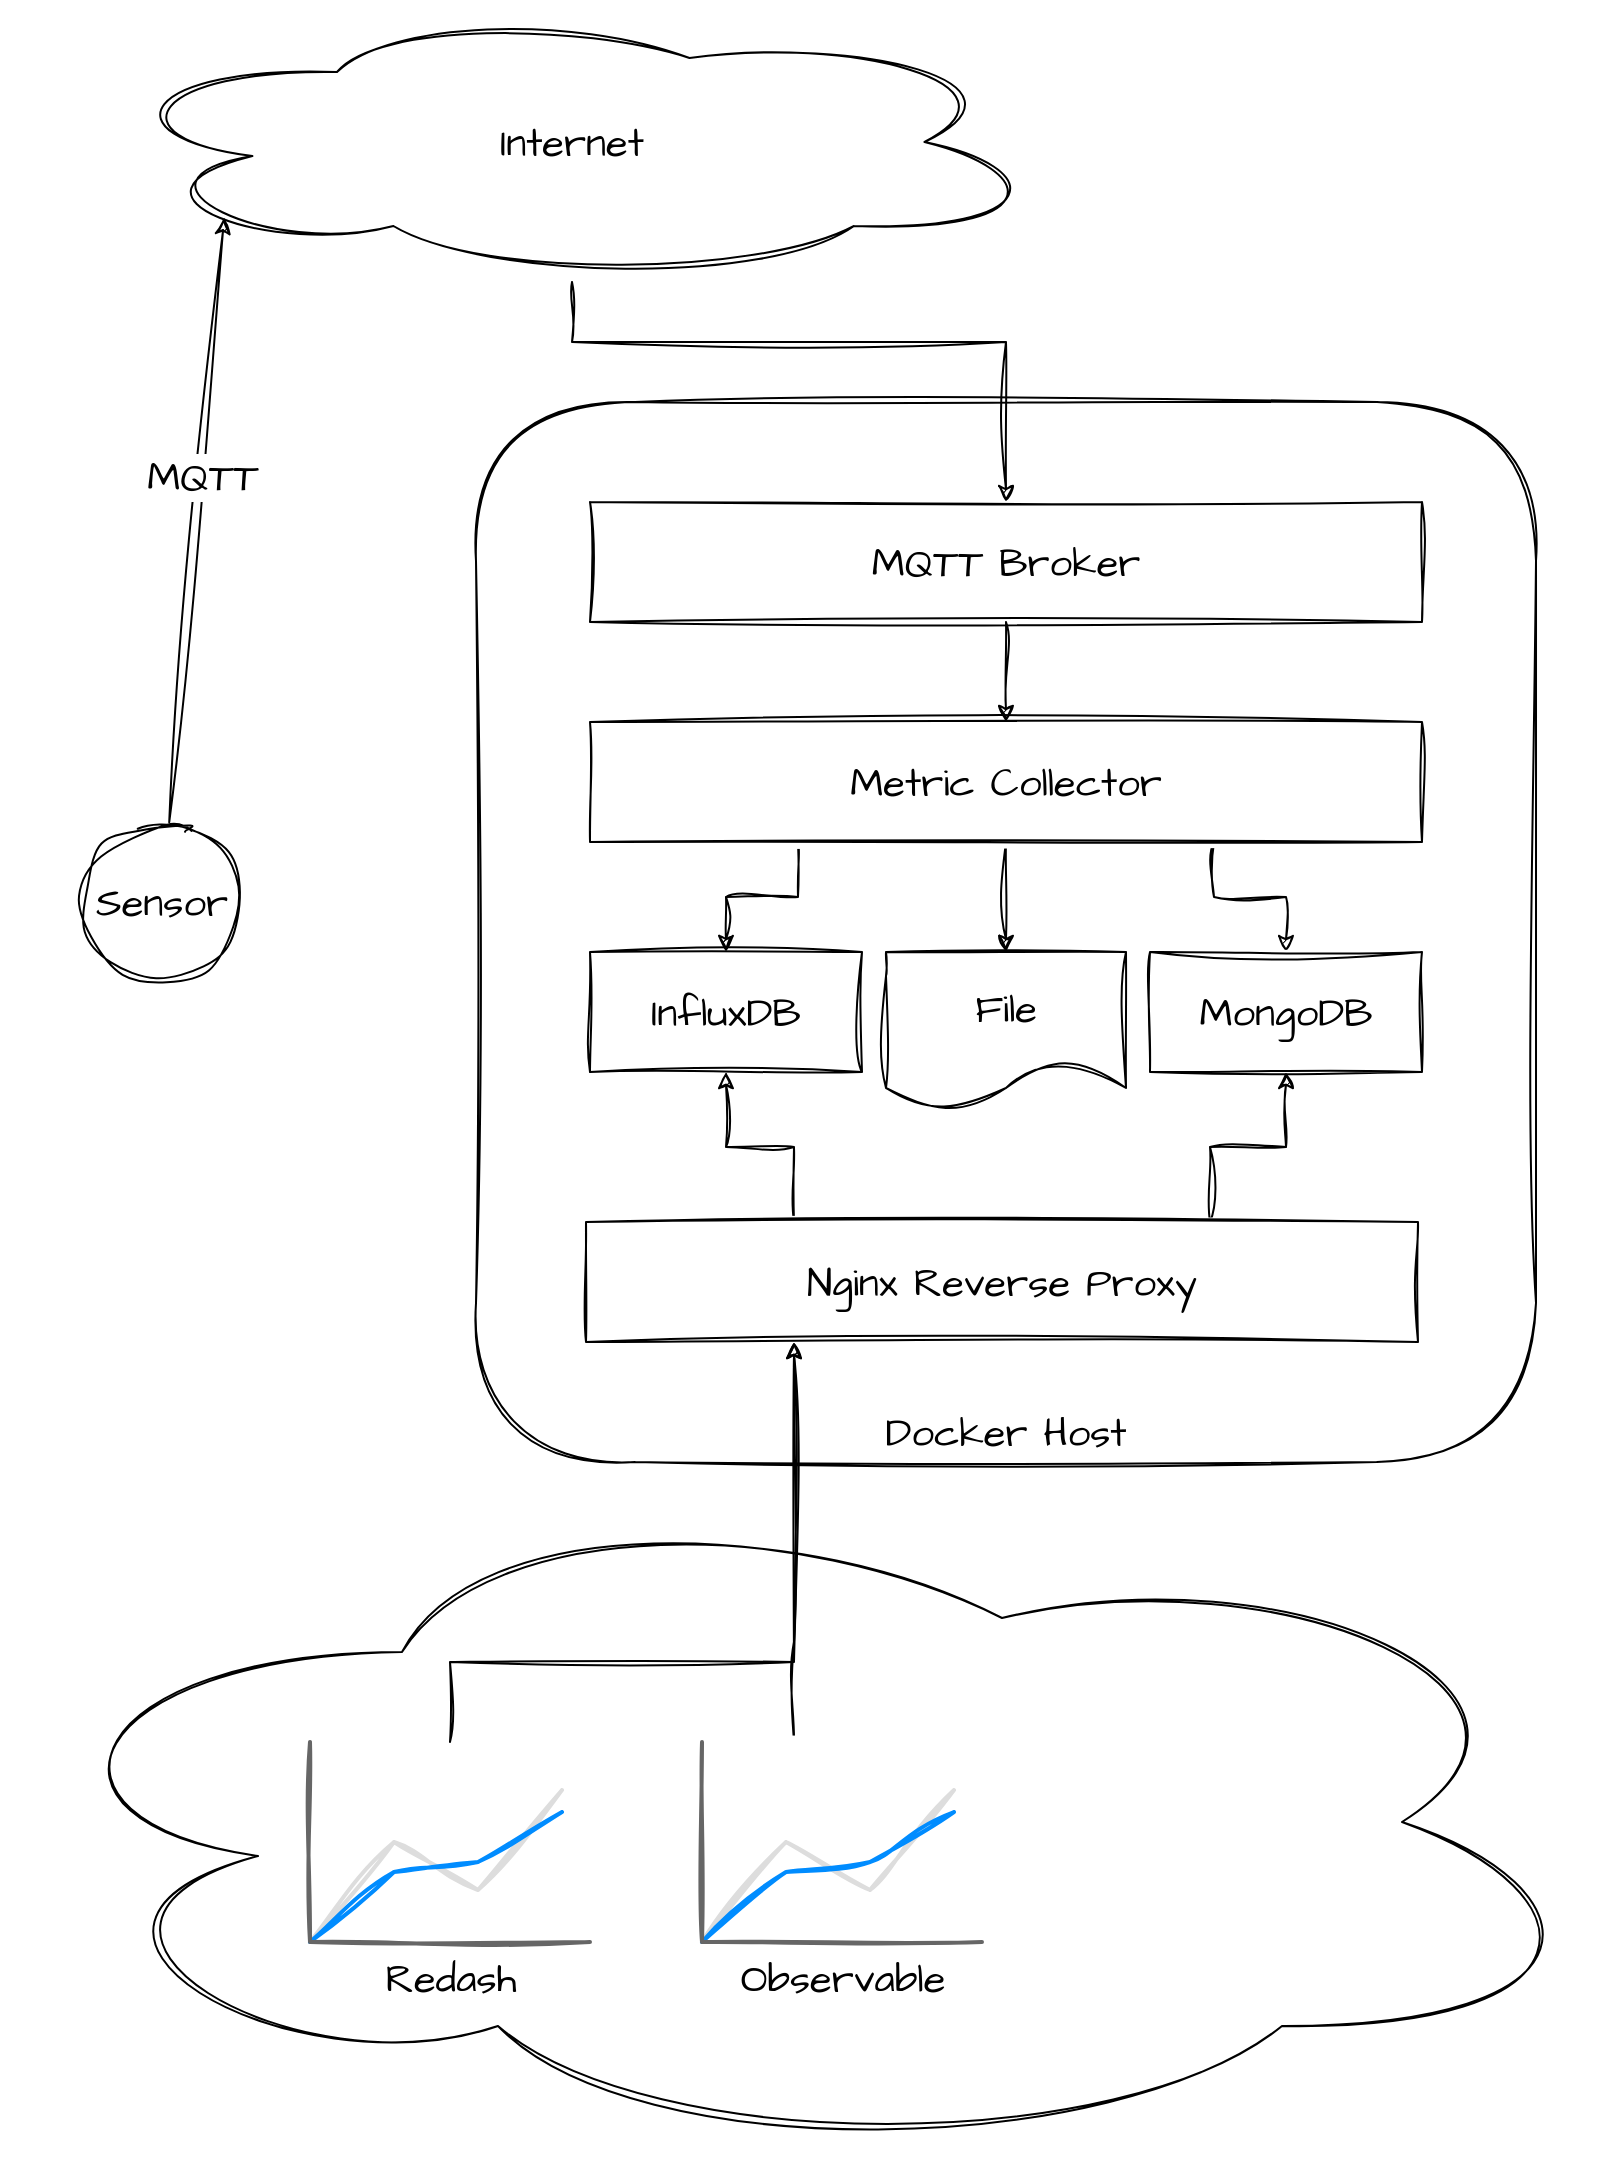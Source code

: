 <mxfile version="22.0.4" type="github">
  <diagram name="Seite-1" id="xfNeD4AvZAg8Gx9R8i6n">
    <mxGraphModel dx="1169" dy="1012" grid="1" gridSize="10" guides="1" tooltips="1" connect="1" arrows="1" fold="1" page="1" pageScale="1" pageWidth="827" pageHeight="1169" math="0" shadow="0">
      <root>
        <mxCell id="0" />
        <mxCell id="1" parent="0" />
        <mxCell id="WnUmfhlqQ6cUoQ1l-dc6-24" value="Docker Host" style="rounded=1;whiteSpace=wrap;html=1;sketch=1;hachureGap=4;jiggle=2;curveFitting=1;fontFamily=Architects Daughter;fontSource=https%3A%2F%2Ffonts.googleapis.com%2Fcss%3Ffamily%3DArchitects%2BDaughter;fontSize=20;verticalAlign=bottom;" vertex="1" parent="1">
          <mxGeometry x="237" y="270" width="530" height="530" as="geometry" />
        </mxCell>
        <mxCell id="WnUmfhlqQ6cUoQ1l-dc6-2" value="Sensor" style="ellipse;whiteSpace=wrap;html=1;aspect=fixed;sketch=1;hachureGap=4;jiggle=2;curveFitting=1;fontFamily=Architects Daughter;fontSource=https%3A%2F%2Ffonts.googleapis.com%2Fcss%3Ffamily%3DArchitects%2BDaughter;fontSize=20;" vertex="1" parent="1">
          <mxGeometry x="40" y="480" width="80" height="80" as="geometry" />
        </mxCell>
        <mxCell id="WnUmfhlqQ6cUoQ1l-dc6-3" value="Internet" style="ellipse;shape=cloud;whiteSpace=wrap;html=1;sketch=1;hachureGap=4;jiggle=2;curveFitting=1;fontFamily=Architects Daughter;fontSource=https%3A%2F%2Ffonts.googleapis.com%2Fcss%3Ffamily%3DArchitects%2BDaughter;fontSize=20;" vertex="1" parent="1">
          <mxGeometry x="50" y="70" width="470" height="140" as="geometry" />
        </mxCell>
        <mxCell id="WnUmfhlqQ6cUoQ1l-dc6-4" style="rounded=0;sketch=1;hachureGap=4;jiggle=2;curveFitting=1;orthogonalLoop=1;jettySize=auto;html=1;entryX=0.13;entryY=0.77;entryDx=0;entryDy=0;entryPerimeter=0;fontFamily=Architects Daughter;fontSource=https%3A%2F%2Ffonts.googleapis.com%2Fcss%3Ffamily%3DArchitects%2BDaughter;fontSize=16;" edge="1" parent="1" source="WnUmfhlqQ6cUoQ1l-dc6-2" target="WnUmfhlqQ6cUoQ1l-dc6-3">
          <mxGeometry relative="1" as="geometry" />
        </mxCell>
        <mxCell id="WnUmfhlqQ6cUoQ1l-dc6-5" value="MQTT" style="edgeLabel;html=1;align=center;verticalAlign=middle;resizable=0;points=[];fontSize=20;fontFamily=Architects Daughter;" vertex="1" connectable="0" parent="WnUmfhlqQ6cUoQ1l-dc6-4">
          <mxGeometry x="0.151" relative="1" as="geometry">
            <mxPoint as="offset" />
          </mxGeometry>
        </mxCell>
        <mxCell id="WnUmfhlqQ6cUoQ1l-dc6-16" style="edgeStyle=orthogonalEdgeStyle;rounded=0;sketch=1;hachureGap=4;jiggle=2;curveFitting=1;orthogonalLoop=1;jettySize=auto;html=1;fontFamily=Architects Daughter;fontSource=https%3A%2F%2Ffonts.googleapis.com%2Fcss%3Ffamily%3DArchitects%2BDaughter;fontSize=16;" edge="1" parent="1" source="WnUmfhlqQ6cUoQ1l-dc6-7" target="WnUmfhlqQ6cUoQ1l-dc6-11">
          <mxGeometry relative="1" as="geometry" />
        </mxCell>
        <mxCell id="WnUmfhlqQ6cUoQ1l-dc6-7" value="MQTT Broker" style="rounded=0;whiteSpace=wrap;html=1;sketch=1;hachureGap=4;jiggle=2;curveFitting=1;fontFamily=Architects Daughter;fontSource=https%3A%2F%2Ffonts.googleapis.com%2Fcss%3Ffamily%3DArchitects%2BDaughter;fontSize=20;" vertex="1" parent="1">
          <mxGeometry x="294" y="320" width="416" height="60" as="geometry" />
        </mxCell>
        <mxCell id="WnUmfhlqQ6cUoQ1l-dc6-17" style="edgeStyle=orthogonalEdgeStyle;rounded=0;sketch=1;hachureGap=4;jiggle=2;curveFitting=1;orthogonalLoop=1;jettySize=auto;html=1;exitX=0.25;exitY=1;exitDx=0;exitDy=0;entryX=0.5;entryY=0;entryDx=0;entryDy=0;fontFamily=Architects Daughter;fontSource=https%3A%2F%2Ffonts.googleapis.com%2Fcss%3Ffamily%3DArchitects%2BDaughter;fontSize=16;" edge="1" parent="1" source="WnUmfhlqQ6cUoQ1l-dc6-11" target="WnUmfhlqQ6cUoQ1l-dc6-12">
          <mxGeometry relative="1" as="geometry" />
        </mxCell>
        <mxCell id="WnUmfhlqQ6cUoQ1l-dc6-18" style="edgeStyle=orthogonalEdgeStyle;rounded=0;sketch=1;hachureGap=4;jiggle=2;curveFitting=1;orthogonalLoop=1;jettySize=auto;html=1;entryX=0.5;entryY=0;entryDx=0;entryDy=0;fontFamily=Architects Daughter;fontSource=https%3A%2F%2Ffonts.googleapis.com%2Fcss%3Ffamily%3DArchitects%2BDaughter;fontSize=16;" edge="1" parent="1" source="WnUmfhlqQ6cUoQ1l-dc6-11" target="WnUmfhlqQ6cUoQ1l-dc6-14">
          <mxGeometry relative="1" as="geometry" />
        </mxCell>
        <mxCell id="WnUmfhlqQ6cUoQ1l-dc6-19" style="edgeStyle=orthogonalEdgeStyle;rounded=0;sketch=1;hachureGap=4;jiggle=2;curveFitting=1;orthogonalLoop=1;jettySize=auto;html=1;fontFamily=Architects Daughter;fontSource=https%3A%2F%2Ffonts.googleapis.com%2Fcss%3Ffamily%3DArchitects%2BDaughter;fontSize=16;exitX=0.75;exitY=1;exitDx=0;exitDy=0;" edge="1" parent="1" source="WnUmfhlqQ6cUoQ1l-dc6-11" target="WnUmfhlqQ6cUoQ1l-dc6-13">
          <mxGeometry relative="1" as="geometry" />
        </mxCell>
        <mxCell id="WnUmfhlqQ6cUoQ1l-dc6-11" value="Metric Collector" style="rounded=0;whiteSpace=wrap;html=1;sketch=1;hachureGap=4;jiggle=2;curveFitting=1;fontFamily=Architects Daughter;fontSource=https%3A%2F%2Ffonts.googleapis.com%2Fcss%3Ffamily%3DArchitects%2BDaughter;fontSize=20;" vertex="1" parent="1">
          <mxGeometry x="294" y="430" width="416" height="60" as="geometry" />
        </mxCell>
        <mxCell id="WnUmfhlqQ6cUoQ1l-dc6-12" value="InfluxDB" style="rounded=0;whiteSpace=wrap;html=1;sketch=1;hachureGap=4;jiggle=2;curveFitting=1;fontFamily=Architects Daughter;fontSource=https%3A%2F%2Ffonts.googleapis.com%2Fcss%3Ffamily%3DArchitects%2BDaughter;fontSize=20;" vertex="1" parent="1">
          <mxGeometry x="294" y="545" width="136" height="60" as="geometry" />
        </mxCell>
        <mxCell id="WnUmfhlqQ6cUoQ1l-dc6-13" value="MongoDB" style="rounded=0;whiteSpace=wrap;html=1;sketch=1;hachureGap=4;jiggle=2;curveFitting=1;fontFamily=Architects Daughter;fontSource=https%3A%2F%2Ffonts.googleapis.com%2Fcss%3Ffamily%3DArchitects%2BDaughter;fontSize=20;" vertex="1" parent="1">
          <mxGeometry x="574" y="545" width="136" height="60" as="geometry" />
        </mxCell>
        <mxCell id="WnUmfhlqQ6cUoQ1l-dc6-14" value="File" style="shape=document;whiteSpace=wrap;html=1;boundedLbl=1;sketch=1;hachureGap=4;jiggle=2;curveFitting=1;fontFamily=Architects Daughter;fontSource=https%3A%2F%2Ffonts.googleapis.com%2Fcss%3Ffamily%3DArchitects%2BDaughter;fontSize=20;" vertex="1" parent="1">
          <mxGeometry x="442" y="545" width="120" height="80" as="geometry" />
        </mxCell>
        <mxCell id="WnUmfhlqQ6cUoQ1l-dc6-22" style="edgeStyle=orthogonalEdgeStyle;rounded=0;sketch=1;hachureGap=4;jiggle=2;curveFitting=1;orthogonalLoop=1;jettySize=auto;html=1;entryX=0.5;entryY=1;entryDx=0;entryDy=0;fontFamily=Architects Daughter;fontSource=https%3A%2F%2Ffonts.googleapis.com%2Fcss%3Ffamily%3DArchitects%2BDaughter;fontSize=16;exitX=0.25;exitY=0;exitDx=0;exitDy=0;" edge="1" parent="1" source="WnUmfhlqQ6cUoQ1l-dc6-20" target="WnUmfhlqQ6cUoQ1l-dc6-12">
          <mxGeometry relative="1" as="geometry" />
        </mxCell>
        <mxCell id="WnUmfhlqQ6cUoQ1l-dc6-23" style="edgeStyle=orthogonalEdgeStyle;rounded=0;sketch=1;hachureGap=4;jiggle=2;curveFitting=1;orthogonalLoop=1;jettySize=auto;html=1;entryX=0.5;entryY=1;entryDx=0;entryDy=0;fontFamily=Architects Daughter;fontSource=https%3A%2F%2Ffonts.googleapis.com%2Fcss%3Ffamily%3DArchitects%2BDaughter;fontSize=16;exitX=0.75;exitY=0;exitDx=0;exitDy=0;" edge="1" parent="1" source="WnUmfhlqQ6cUoQ1l-dc6-20" target="WnUmfhlqQ6cUoQ1l-dc6-13">
          <mxGeometry relative="1" as="geometry" />
        </mxCell>
        <mxCell id="WnUmfhlqQ6cUoQ1l-dc6-20" value="Nginx Reverse Proxy" style="rounded=0;whiteSpace=wrap;html=1;sketch=1;hachureGap=4;jiggle=2;curveFitting=1;fontFamily=Architects Daughter;fontSource=https%3A%2F%2Ffonts.googleapis.com%2Fcss%3Ffamily%3DArchitects%2BDaughter;fontSize=20;" vertex="1" parent="1">
          <mxGeometry x="292" y="680" width="416" height="60" as="geometry" />
        </mxCell>
        <mxCell id="WnUmfhlqQ6cUoQ1l-dc6-15" style="edgeStyle=orthogonalEdgeStyle;rounded=0;sketch=1;hachureGap=4;jiggle=2;curveFitting=1;orthogonalLoop=1;jettySize=auto;html=1;fontFamily=Architects Daughter;fontSource=https%3A%2F%2Ffonts.googleapis.com%2Fcss%3Ffamily%3DArchitects%2BDaughter;fontSize=16;" edge="1" parent="1" source="WnUmfhlqQ6cUoQ1l-dc6-3" target="WnUmfhlqQ6cUoQ1l-dc6-7">
          <mxGeometry relative="1" as="geometry">
            <Array as="points">
              <mxPoint x="285" y="240" />
              <mxPoint x="502" y="240" />
            </Array>
          </mxGeometry>
        </mxCell>
        <mxCell id="WnUmfhlqQ6cUoQ1l-dc6-25" value="" style="ellipse;shape=cloud;whiteSpace=wrap;html=1;sketch=1;hachureGap=4;jiggle=2;curveFitting=1;fontFamily=Architects Daughter;fontSource=https%3A%2F%2Ffonts.googleapis.com%2Fcss%3Ffamily%3DArchitects%2BDaughter;fontSize=20;" vertex="1" parent="1">
          <mxGeometry y="810" width="800" height="340" as="geometry" />
        </mxCell>
        <mxCell id="WnUmfhlqQ6cUoQ1l-dc6-30" style="edgeStyle=orthogonalEdgeStyle;rounded=0;sketch=1;hachureGap=4;jiggle=2;curveFitting=1;orthogonalLoop=1;jettySize=auto;html=1;entryX=0.25;entryY=1;entryDx=0;entryDy=0;fontFamily=Architects Daughter;fontSource=https%3A%2F%2Ffonts.googleapis.com%2Fcss%3Ffamily%3DArchitects%2BDaughter;fontSize=16;" edge="1" parent="1" source="WnUmfhlqQ6cUoQ1l-dc6-28" target="WnUmfhlqQ6cUoQ1l-dc6-20">
          <mxGeometry relative="1" as="geometry">
            <Array as="points">
              <mxPoint x="224" y="900" />
              <mxPoint x="396" y="900" />
            </Array>
          </mxGeometry>
        </mxCell>
        <mxCell id="WnUmfhlqQ6cUoQ1l-dc6-28" value="Redash" style="verticalLabelPosition=bottom;shadow=0;dashed=0;align=center;html=1;verticalAlign=top;strokeWidth=1;shape=mxgraph.mockup.graphics.lineChart;strokeColor=none;strokeColor2=#666666;strokeColor3=#008cff;strokeColor4=#dddddd;sketch=1;hachureGap=4;jiggle=2;curveFitting=1;fontFamily=Architects Daughter;fontSource=https%3A%2F%2Ffonts.googleapis.com%2Fcss%3Ffamily%3DArchitects%2BDaughter;fontSize=20;" vertex="1" parent="1">
          <mxGeometry x="154" y="940" width="140" height="100" as="geometry" />
        </mxCell>
        <mxCell id="WnUmfhlqQ6cUoQ1l-dc6-31" style="edgeStyle=orthogonalEdgeStyle;rounded=0;sketch=1;hachureGap=4;jiggle=2;curveFitting=1;orthogonalLoop=1;jettySize=auto;html=1;entryX=0.25;entryY=1;entryDx=0;entryDy=0;fontFamily=Architects Daughter;fontSource=https%3A%2F%2Ffonts.googleapis.com%2Fcss%3Ffamily%3DArchitects%2BDaughter;fontSize=16;" edge="1" parent="1" source="WnUmfhlqQ6cUoQ1l-dc6-29" target="WnUmfhlqQ6cUoQ1l-dc6-20">
          <mxGeometry relative="1" as="geometry">
            <Array as="points">
              <mxPoint x="396" y="890" />
              <mxPoint x="396" y="890" />
            </Array>
          </mxGeometry>
        </mxCell>
        <mxCell id="WnUmfhlqQ6cUoQ1l-dc6-29" value="Observable" style="verticalLabelPosition=bottom;shadow=0;dashed=0;align=center;html=1;verticalAlign=top;strokeWidth=1;shape=mxgraph.mockup.graphics.lineChart;strokeColor=none;strokeColor2=#666666;strokeColor3=#008cff;strokeColor4=#dddddd;sketch=1;hachureGap=4;jiggle=2;curveFitting=1;fontFamily=Architects Daughter;fontSource=https%3A%2F%2Ffonts.googleapis.com%2Fcss%3Ffamily%3DArchitects%2BDaughter;fontSize=20;" vertex="1" parent="1">
          <mxGeometry x="350" y="940" width="140" height="100" as="geometry" />
        </mxCell>
      </root>
    </mxGraphModel>
  </diagram>
</mxfile>
